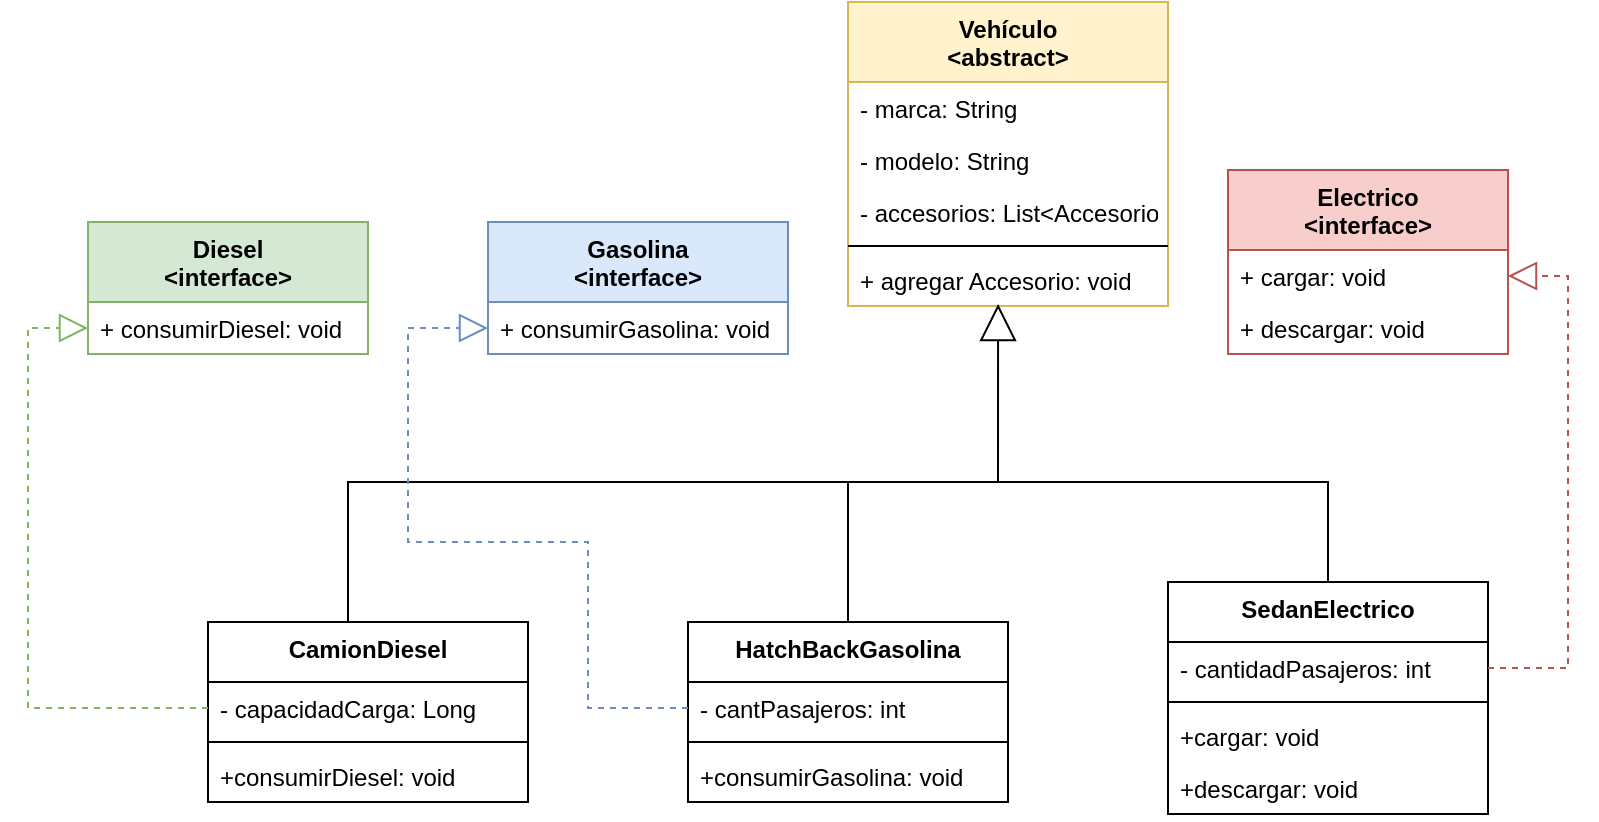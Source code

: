 <mxfile version="20.2.0" type="github" pages="2">
  <diagram id="d23Dx-C2FTD8h_EyyC4G" name="Vehiculo">
    <mxGraphModel dx="1039" dy="585" grid="1" gridSize="10" guides="1" tooltips="1" connect="1" arrows="1" fold="1" page="1" pageScale="1" pageWidth="827" pageHeight="1169" math="0" shadow="0">
      <root>
        <mxCell id="0" />
        <mxCell id="1" parent="0" />
        <mxCell id="71of6UdqbP5UMN-BrldN-1" value="Vehículo&#xa;&lt;abstract&gt;" style="swimlane;fontStyle=1;align=center;verticalAlign=top;childLayout=stackLayout;horizontal=1;startSize=40;horizontalStack=0;resizeParent=1;resizeParentMax=0;resizeLast=0;collapsible=1;marginBottom=0;fillColor=#fff2cc;strokeColor=#d6b656;" vertex="1" parent="1">
          <mxGeometry x="430" y="110" width="160" height="152" as="geometry" />
        </mxCell>
        <mxCell id="71of6UdqbP5UMN-BrldN-2" value="- marca: String" style="text;strokeColor=none;fillColor=none;align=left;verticalAlign=top;spacingLeft=4;spacingRight=4;overflow=hidden;rotatable=0;points=[[0,0.5],[1,0.5]];portConstraint=eastwest;" vertex="1" parent="71of6UdqbP5UMN-BrldN-1">
          <mxGeometry y="40" width="160" height="26" as="geometry" />
        </mxCell>
        <mxCell id="ispe-DcYC7WpE8AS_uK4-1" value="- modelo: String" style="text;strokeColor=none;fillColor=none;align=left;verticalAlign=top;spacingLeft=4;spacingRight=4;overflow=hidden;rotatable=0;points=[[0,0.5],[1,0.5]];portConstraint=eastwest;" vertex="1" parent="71of6UdqbP5UMN-BrldN-1">
          <mxGeometry y="66" width="160" height="26" as="geometry" />
        </mxCell>
        <mxCell id="ispe-DcYC7WpE8AS_uK4-2" value="- accesorios: List&lt;Accesorio&gt;" style="text;strokeColor=none;fillColor=none;align=left;verticalAlign=top;spacingLeft=4;spacingRight=4;overflow=hidden;rotatable=0;points=[[0,0.5],[1,0.5]];portConstraint=eastwest;" vertex="1" parent="71of6UdqbP5UMN-BrldN-1">
          <mxGeometry y="92" width="160" height="26" as="geometry" />
        </mxCell>
        <mxCell id="71of6UdqbP5UMN-BrldN-3" value="" style="line;strokeWidth=1;fillColor=none;align=left;verticalAlign=middle;spacingTop=-1;spacingLeft=3;spacingRight=3;rotatable=0;labelPosition=right;points=[];portConstraint=eastwest;" vertex="1" parent="71of6UdqbP5UMN-BrldN-1">
          <mxGeometry y="118" width="160" height="8" as="geometry" />
        </mxCell>
        <mxCell id="71of6UdqbP5UMN-BrldN-4" value="+ agregar Accesorio: void" style="text;strokeColor=none;fillColor=none;align=left;verticalAlign=top;spacingLeft=4;spacingRight=4;overflow=hidden;rotatable=0;points=[[0,0.5],[1,0.5]];portConstraint=eastwest;" vertex="1" parent="71of6UdqbP5UMN-BrldN-1">
          <mxGeometry y="126" width="160" height="26" as="geometry" />
        </mxCell>
        <mxCell id="ispe-DcYC7WpE8AS_uK4-8" value="Diesel&#xa;&lt;interface&gt;" style="swimlane;fontStyle=1;childLayout=stackLayout;horizontal=1;startSize=40;fillColor=#d5e8d4;horizontalStack=0;resizeParent=1;resizeParentMax=0;resizeLast=0;collapsible=1;marginBottom=0;strokeColor=#82b366;" vertex="1" parent="1">
          <mxGeometry x="50" y="220" width="140" height="66" as="geometry" />
        </mxCell>
        <mxCell id="ispe-DcYC7WpE8AS_uK4-9" value="+ consumirDiesel: void" style="text;strokeColor=none;fillColor=none;align=left;verticalAlign=top;spacingLeft=4;spacingRight=4;overflow=hidden;rotatable=0;points=[[0,0.5],[1,0.5]];portConstraint=eastwest;" vertex="1" parent="ispe-DcYC7WpE8AS_uK4-8">
          <mxGeometry y="40" width="140" height="26" as="geometry" />
        </mxCell>
        <mxCell id="ispe-DcYC7WpE8AS_uK4-12" value="Gasolina&#xa;&lt;interface&gt;" style="swimlane;fontStyle=1;childLayout=stackLayout;horizontal=1;startSize=40;fillColor=#dae8fc;horizontalStack=0;resizeParent=1;resizeParentMax=0;resizeLast=0;collapsible=1;marginBottom=0;strokeColor=#6c8ebf;" vertex="1" parent="1">
          <mxGeometry x="250" y="220" width="150" height="66" as="geometry" />
        </mxCell>
        <mxCell id="ispe-DcYC7WpE8AS_uK4-13" value="+ consumirGasolina: void" style="text;strokeColor=none;fillColor=none;align=left;verticalAlign=top;spacingLeft=4;spacingRight=4;overflow=hidden;rotatable=0;points=[[0,0.5],[1,0.5]];portConstraint=eastwest;" vertex="1" parent="ispe-DcYC7WpE8AS_uK4-12">
          <mxGeometry y="40" width="150" height="26" as="geometry" />
        </mxCell>
        <mxCell id="ispe-DcYC7WpE8AS_uK4-14" value="Electrico&#xa;&lt;interface&gt;" style="swimlane;fontStyle=1;childLayout=stackLayout;horizontal=1;startSize=40;fillColor=#f8cecc;horizontalStack=0;resizeParent=1;resizeParentMax=0;resizeLast=0;collapsible=1;marginBottom=0;strokeColor=#b85450;" vertex="1" parent="1">
          <mxGeometry x="620" y="194" width="140" height="92" as="geometry" />
        </mxCell>
        <mxCell id="ispe-DcYC7WpE8AS_uK4-15" value="+ cargar: void" style="text;strokeColor=none;fillColor=none;align=left;verticalAlign=top;spacingLeft=4;spacingRight=4;overflow=hidden;rotatable=0;points=[[0,0.5],[1,0.5]];portConstraint=eastwest;" vertex="1" parent="ispe-DcYC7WpE8AS_uK4-14">
          <mxGeometry y="40" width="140" height="26" as="geometry" />
        </mxCell>
        <mxCell id="ispe-DcYC7WpE8AS_uK4-16" value="+ descargar: void" style="text;strokeColor=none;fillColor=none;align=left;verticalAlign=top;spacingLeft=4;spacingRight=4;overflow=hidden;rotatable=0;points=[[0,0.5],[1,0.5]];portConstraint=eastwest;" vertex="1" parent="ispe-DcYC7WpE8AS_uK4-14">
          <mxGeometry y="66" width="140" height="26" as="geometry" />
        </mxCell>
        <mxCell id="ispe-DcYC7WpE8AS_uK4-17" value="CamionDiesel" style="swimlane;fontStyle=1;align=center;verticalAlign=top;childLayout=stackLayout;horizontal=1;startSize=30;horizontalStack=0;resizeParent=1;resizeParentMax=0;resizeLast=0;collapsible=1;marginBottom=0;" vertex="1" parent="1">
          <mxGeometry x="110" y="420" width="160" height="90" as="geometry" />
        </mxCell>
        <mxCell id="ispe-DcYC7WpE8AS_uK4-32" value="" style="endArrow=block;endSize=16;endFill=0;html=1;rounded=0;entryX=0.469;entryY=0.962;entryDx=0;entryDy=0;entryPerimeter=0;" edge="1" parent="ispe-DcYC7WpE8AS_uK4-17" target="71of6UdqbP5UMN-BrldN-4">
          <mxGeometry x="-0.008" y="30" width="160" relative="1" as="geometry">
            <mxPoint x="70" as="sourcePoint" />
            <mxPoint x="380" y="-110" as="targetPoint" />
            <Array as="points">
              <mxPoint x="70" y="-70" />
              <mxPoint x="395" y="-70" />
            </Array>
            <mxPoint as="offset" />
          </mxGeometry>
        </mxCell>
        <mxCell id="ispe-DcYC7WpE8AS_uK4-18" value="- capacidadCarga: Long" style="text;strokeColor=none;fillColor=none;align=left;verticalAlign=top;spacingLeft=4;spacingRight=4;overflow=hidden;rotatable=0;points=[[0,0.5],[1,0.5]];portConstraint=eastwest;" vertex="1" parent="ispe-DcYC7WpE8AS_uK4-17">
          <mxGeometry y="30" width="160" height="26" as="geometry" />
        </mxCell>
        <mxCell id="ispe-DcYC7WpE8AS_uK4-21" value="" style="line;strokeWidth=1;fillColor=none;align=left;verticalAlign=middle;spacingTop=-1;spacingLeft=3;spacingRight=3;rotatable=0;labelPosition=right;points=[];portConstraint=eastwest;" vertex="1" parent="ispe-DcYC7WpE8AS_uK4-17">
          <mxGeometry y="56" width="160" height="8" as="geometry" />
        </mxCell>
        <mxCell id="ispe-DcYC7WpE8AS_uK4-22" value="+consumirDiesel: void" style="text;strokeColor=none;fillColor=none;align=left;verticalAlign=top;spacingLeft=4;spacingRight=4;overflow=hidden;rotatable=0;points=[[0,0.5],[1,0.5]];portConstraint=eastwest;" vertex="1" parent="ispe-DcYC7WpE8AS_uK4-17">
          <mxGeometry y="64" width="160" height="26" as="geometry" />
        </mxCell>
        <mxCell id="ispe-DcYC7WpE8AS_uK4-36" style="edgeStyle=orthogonalEdgeStyle;rounded=0;orthogonalLoop=1;jettySize=auto;html=1;exitX=0.5;exitY=0;exitDx=0;exitDy=0;endArrow=none;endFill=0;" edge="1" parent="1" source="ispe-DcYC7WpE8AS_uK4-23">
          <mxGeometry relative="1" as="geometry">
            <mxPoint x="430" y="350" as="targetPoint" />
          </mxGeometry>
        </mxCell>
        <mxCell id="ispe-DcYC7WpE8AS_uK4-23" value="HatchBackGasolina" style="swimlane;fontStyle=1;align=center;verticalAlign=top;childLayout=stackLayout;horizontal=1;startSize=30;horizontalStack=0;resizeParent=1;resizeParentMax=0;resizeLast=0;collapsible=1;marginBottom=0;" vertex="1" parent="1">
          <mxGeometry x="350" y="420" width="160" height="90" as="geometry" />
        </mxCell>
        <mxCell id="ispe-DcYC7WpE8AS_uK4-24" value="- cantPasajeros: int" style="text;strokeColor=none;fillColor=none;align=left;verticalAlign=top;spacingLeft=4;spacingRight=4;overflow=hidden;rotatable=0;points=[[0,0.5],[1,0.5]];portConstraint=eastwest;" vertex="1" parent="ispe-DcYC7WpE8AS_uK4-23">
          <mxGeometry y="30" width="160" height="26" as="geometry" />
        </mxCell>
        <mxCell id="ispe-DcYC7WpE8AS_uK4-25" value="" style="line;strokeWidth=1;fillColor=none;align=left;verticalAlign=middle;spacingTop=-1;spacingLeft=3;spacingRight=3;rotatable=0;labelPosition=right;points=[];portConstraint=eastwest;" vertex="1" parent="ispe-DcYC7WpE8AS_uK4-23">
          <mxGeometry y="56" width="160" height="8" as="geometry" />
        </mxCell>
        <mxCell id="ispe-DcYC7WpE8AS_uK4-26" value="+consumirGasolina: void" style="text;strokeColor=none;fillColor=none;align=left;verticalAlign=top;spacingLeft=4;spacingRight=4;overflow=hidden;rotatable=0;points=[[0,0.5],[1,0.5]];portConstraint=eastwest;" vertex="1" parent="ispe-DcYC7WpE8AS_uK4-23">
          <mxGeometry y="64" width="160" height="26" as="geometry" />
        </mxCell>
        <mxCell id="ispe-DcYC7WpE8AS_uK4-37" style="edgeStyle=orthogonalEdgeStyle;rounded=0;orthogonalLoop=1;jettySize=auto;html=1;endArrow=none;endFill=0;" edge="1" parent="1" source="ispe-DcYC7WpE8AS_uK4-27">
          <mxGeometry relative="1" as="geometry">
            <mxPoint x="420" y="350" as="targetPoint" />
            <Array as="points">
              <mxPoint x="670" y="350" />
            </Array>
          </mxGeometry>
        </mxCell>
        <mxCell id="ispe-DcYC7WpE8AS_uK4-27" value="SedanElectrico" style="swimlane;fontStyle=1;align=center;verticalAlign=top;childLayout=stackLayout;horizontal=1;startSize=30;horizontalStack=0;resizeParent=1;resizeParentMax=0;resizeLast=0;collapsible=1;marginBottom=0;" vertex="1" parent="1">
          <mxGeometry x="590" y="400" width="160" height="116" as="geometry" />
        </mxCell>
        <mxCell id="ispe-DcYC7WpE8AS_uK4-28" value="- cantidadPasajeros: int" style="text;strokeColor=none;fillColor=none;align=left;verticalAlign=top;spacingLeft=4;spacingRight=4;overflow=hidden;rotatable=0;points=[[0,0.5],[1,0.5]];portConstraint=eastwest;" vertex="1" parent="ispe-DcYC7WpE8AS_uK4-27">
          <mxGeometry y="30" width="160" height="26" as="geometry" />
        </mxCell>
        <mxCell id="ispe-DcYC7WpE8AS_uK4-29" value="" style="line;strokeWidth=1;fillColor=none;align=left;verticalAlign=middle;spacingTop=-1;spacingLeft=3;spacingRight=3;rotatable=0;labelPosition=right;points=[];portConstraint=eastwest;" vertex="1" parent="ispe-DcYC7WpE8AS_uK4-27">
          <mxGeometry y="56" width="160" height="8" as="geometry" />
        </mxCell>
        <mxCell id="ispe-DcYC7WpE8AS_uK4-30" value="+cargar: void" style="text;strokeColor=none;fillColor=none;align=left;verticalAlign=top;spacingLeft=4;spacingRight=4;overflow=hidden;rotatable=0;points=[[0,0.5],[1,0.5]];portConstraint=eastwest;" vertex="1" parent="ispe-DcYC7WpE8AS_uK4-27">
          <mxGeometry y="64" width="160" height="26" as="geometry" />
        </mxCell>
        <mxCell id="ispe-DcYC7WpE8AS_uK4-31" value="+descargar: void" style="text;strokeColor=none;fillColor=none;align=left;verticalAlign=top;spacingLeft=4;spacingRight=4;overflow=hidden;rotatable=0;points=[[0,0.5],[1,0.5]];portConstraint=eastwest;" vertex="1" parent="ispe-DcYC7WpE8AS_uK4-27">
          <mxGeometry y="90" width="160" height="26" as="geometry" />
        </mxCell>
        <mxCell id="ispe-DcYC7WpE8AS_uK4-38" value="" style="endArrow=block;dashed=1;endFill=0;endSize=12;html=1;rounded=0;exitX=0;exitY=0.5;exitDx=0;exitDy=0;entryX=0;entryY=0.5;entryDx=0;entryDy=0;fillColor=#d5e8d4;strokeColor=#82b366;" edge="1" parent="1" source="ispe-DcYC7WpE8AS_uK4-18" target="ispe-DcYC7WpE8AS_uK4-9">
          <mxGeometry width="160" relative="1" as="geometry">
            <mxPoint x="-90" y="410" as="sourcePoint" />
            <mxPoint x="70" y="410" as="targetPoint" />
            <Array as="points">
              <mxPoint x="20" y="463" />
              <mxPoint x="20" y="273" />
            </Array>
          </mxGeometry>
        </mxCell>
        <mxCell id="ispe-DcYC7WpE8AS_uK4-39" value="" style="endArrow=block;dashed=1;endFill=0;endSize=12;html=1;rounded=0;exitX=0;exitY=0.5;exitDx=0;exitDy=0;entryX=0;entryY=0.5;entryDx=0;entryDy=0;fillColor=#dae8fc;strokeColor=#6c8ebf;" edge="1" parent="1" source="ispe-DcYC7WpE8AS_uK4-24" target="ispe-DcYC7WpE8AS_uK4-13">
          <mxGeometry width="160" relative="1" as="geometry">
            <mxPoint x="320" y="310" as="sourcePoint" />
            <mxPoint x="480" y="310" as="targetPoint" />
            <Array as="points">
              <mxPoint x="300" y="463" />
              <mxPoint x="300" y="380" />
              <mxPoint x="210" y="380" />
              <mxPoint x="210" y="273" />
            </Array>
          </mxGeometry>
        </mxCell>
        <mxCell id="ispe-DcYC7WpE8AS_uK4-40" value="" style="endArrow=block;dashed=1;endFill=0;endSize=12;html=1;rounded=0;exitX=1;exitY=0.5;exitDx=0;exitDy=0;entryX=1;entryY=0.5;entryDx=0;entryDy=0;fillColor=#f8cecc;strokeColor=#b85450;" edge="1" parent="1" source="ispe-DcYC7WpE8AS_uK4-28" target="ispe-DcYC7WpE8AS_uK4-15">
          <mxGeometry width="160" relative="1" as="geometry">
            <mxPoint x="620" y="310" as="sourcePoint" />
            <mxPoint x="780" y="310" as="targetPoint" />
            <Array as="points">
              <mxPoint x="790" y="443" />
              <mxPoint x="790" y="247" />
            </Array>
          </mxGeometry>
        </mxCell>
      </root>
    </mxGraphModel>
  </diagram>
  <diagram id="hu56vtxLZMO8rHx3dq8t" name="Accesorio">
    <mxGraphModel dx="1039" dy="585" grid="1" gridSize="10" guides="1" tooltips="1" connect="1" arrows="1" fold="1" page="1" pageScale="1" pageWidth="827" pageHeight="1169" math="0" shadow="0">
      <root>
        <mxCell id="0" />
        <mxCell id="1" parent="0" />
        <mxCell id="H9Oc-red9WRKnEFzgF1t-1" value="Accesorio&#xa;&lt;abstract&gt;" style="swimlane;fontStyle=1;align=center;verticalAlign=top;childLayout=stackLayout;horizontal=1;startSize=40;horizontalStack=0;resizeParent=1;resizeParentMax=0;resizeLast=0;collapsible=1;marginBottom=0;fillColor=#fff2cc;strokeColor=#d6b656;" vertex="1" parent="1">
          <mxGeometry x="334" y="100" width="160" height="126" as="geometry" />
        </mxCell>
        <mxCell id="H9Oc-red9WRKnEFzgF1t-2" value="- nombre: String" style="text;strokeColor=none;fillColor=none;align=left;verticalAlign=top;spacingLeft=4;spacingRight=4;overflow=hidden;rotatable=0;points=[[0,0.5],[1,0.5]];portConstraint=eastwest;" vertex="1" parent="H9Oc-red9WRKnEFzgF1t-1">
          <mxGeometry y="40" width="160" height="26" as="geometry" />
        </mxCell>
        <mxCell id="H9Oc-red9WRKnEFzgF1t-3" value="- descripcion: String" style="text;strokeColor=none;fillColor=none;align=left;verticalAlign=top;spacingLeft=4;spacingRight=4;overflow=hidden;rotatable=0;points=[[0,0.5],[1,0.5]];portConstraint=eastwest;" vertex="1" parent="H9Oc-red9WRKnEFzgF1t-1">
          <mxGeometry y="66" width="160" height="26" as="geometry" />
        </mxCell>
        <mxCell id="H9Oc-red9WRKnEFzgF1t-4" value="- precio: double" style="text;strokeColor=none;fillColor=none;align=left;verticalAlign=top;spacingLeft=4;spacingRight=4;overflow=hidden;rotatable=0;points=[[0,0.5],[1,0.5]];portConstraint=eastwest;" vertex="1" parent="H9Oc-red9WRKnEFzgF1t-1">
          <mxGeometry y="92" width="160" height="26" as="geometry" />
        </mxCell>
        <mxCell id="H9Oc-red9WRKnEFzgF1t-5" value="" style="line;strokeWidth=1;fillColor=none;align=left;verticalAlign=middle;spacingTop=-1;spacingLeft=3;spacingRight=3;rotatable=0;labelPosition=right;points=[];portConstraint=eastwest;" vertex="1" parent="H9Oc-red9WRKnEFzgF1t-1">
          <mxGeometry y="118" width="160" height="8" as="geometry" />
        </mxCell>
        <mxCell id="Hy6zSAbgarhFSi3y0nna-1" value="Neblinera" style="swimlane;fontStyle=1;align=center;verticalAlign=top;childLayout=stackLayout;horizontal=1;startSize=30;horizontalStack=0;resizeParent=1;resizeParentMax=0;resizeLast=0;collapsible=1;marginBottom=0;" vertex="1" parent="1">
          <mxGeometry x="60" y="376" width="160" height="64" as="geometry" />
        </mxCell>
        <mxCell id="Hy6zSAbgarhFSi3y0nna-2" value="" style="endArrow=block;endSize=16;endFill=0;html=1;rounded=0;entryX=0.5;entryY=1;entryDx=0;entryDy=0;" edge="1" parent="Hy6zSAbgarhFSi3y0nna-1" target="H9Oc-red9WRKnEFzgF1t-1">
          <mxGeometry x="-0.008" y="30" width="160" relative="1" as="geometry">
            <mxPoint x="70" as="sourcePoint" />
            <mxPoint x="380" y="-110" as="targetPoint" />
            <Array as="points">
              <mxPoint x="70" y="-70" />
              <mxPoint x="354" y="-70" />
            </Array>
            <mxPoint as="offset" />
          </mxGeometry>
        </mxCell>
        <mxCell id="Hy6zSAbgarhFSi3y0nna-4" value="" style="line;strokeWidth=1;fillColor=none;align=left;verticalAlign=middle;spacingTop=-1;spacingLeft=3;spacingRight=3;rotatable=0;labelPosition=right;points=[];portConstraint=eastwest;" vertex="1" parent="Hy6zSAbgarhFSi3y0nna-1">
          <mxGeometry y="30" width="160" height="8" as="geometry" />
        </mxCell>
        <mxCell id="Hy6zSAbgarhFSi3y0nna-5" value="+iluminar: void" style="text;strokeColor=none;fillColor=none;align=left;verticalAlign=top;spacingLeft=4;spacingRight=4;overflow=hidden;rotatable=0;points=[[0,0.5],[1,0.5]];portConstraint=eastwest;" vertex="1" parent="Hy6zSAbgarhFSi3y0nna-1">
          <mxGeometry y="38" width="160" height="26" as="geometry" />
        </mxCell>
        <mxCell id="W1WNj79zMTfrQLlWt8lY-10" style="edgeStyle=orthogonalEdgeStyle;rounded=0;orthogonalLoop=1;jettySize=auto;html=1;endArrow=none;endFill=0;" edge="1" parent="1" source="W1WNj79zMTfrQLlWt8lY-1">
          <mxGeometry relative="1" as="geometry">
            <mxPoint x="414" y="300" as="targetPoint" />
          </mxGeometry>
        </mxCell>
        <mxCell id="W1WNj79zMTfrQLlWt8lY-1" value="Sensor" style="swimlane;fontStyle=1;align=center;verticalAlign=top;childLayout=stackLayout;horizontal=1;startSize=30;horizontalStack=0;resizeParent=1;resizeParentMax=0;resizeLast=0;collapsible=1;marginBottom=0;" vertex="1" parent="1">
          <mxGeometry x="334" y="350" width="160" height="90" as="geometry" />
        </mxCell>
        <mxCell id="W1WNj79zMTfrQLlWt8lY-3" value="- alcance: double" style="text;strokeColor=none;fillColor=none;align=left;verticalAlign=top;spacingLeft=4;spacingRight=4;overflow=hidden;rotatable=0;points=[[0,0.5],[1,0.5]];portConstraint=eastwest;" vertex="1" parent="W1WNj79zMTfrQLlWt8lY-1">
          <mxGeometry y="30" width="160" height="26" as="geometry" />
        </mxCell>
        <mxCell id="W1WNj79zMTfrQLlWt8lY-4" value="" style="line;strokeWidth=1;fillColor=none;align=left;verticalAlign=middle;spacingTop=-1;spacingLeft=3;spacingRight=3;rotatable=0;labelPosition=right;points=[];portConstraint=eastwest;" vertex="1" parent="W1WNj79zMTfrQLlWt8lY-1">
          <mxGeometry y="56" width="160" height="8" as="geometry" />
        </mxCell>
        <mxCell id="W1WNj79zMTfrQLlWt8lY-5" value="+detectarDistancia: int" style="text;strokeColor=none;fillColor=none;align=left;verticalAlign=top;spacingLeft=4;spacingRight=4;overflow=hidden;rotatable=0;points=[[0,0.5],[1,0.5]];portConstraint=eastwest;" vertex="1" parent="W1WNj79zMTfrQLlWt8lY-1">
          <mxGeometry y="64" width="160" height="26" as="geometry" />
        </mxCell>
        <mxCell id="W1WNj79zMTfrQLlWt8lY-18" style="edgeStyle=orthogonalEdgeStyle;rounded=0;orthogonalLoop=1;jettySize=auto;html=1;endArrow=none;endFill=0;" edge="1" parent="1" source="W1WNj79zMTfrQLlWt8lY-6">
          <mxGeometry relative="1" as="geometry">
            <mxPoint x="370" y="305" as="targetPoint" />
            <Array as="points">
              <mxPoint x="640" y="305" />
              <mxPoint x="400" y="305" />
            </Array>
          </mxGeometry>
        </mxCell>
        <mxCell id="W1WNj79zMTfrQLlWt8lY-6" value="Tapiceria" style="swimlane;fontStyle=1;align=center;verticalAlign=top;childLayout=stackLayout;horizontal=1;startSize=30;horizontalStack=0;resizeParent=1;resizeParentMax=0;resizeLast=0;collapsible=1;marginBottom=0;" vertex="1" parent="1">
          <mxGeometry x="600" y="380" width="160" height="64" as="geometry" />
        </mxCell>
        <mxCell id="W1WNj79zMTfrQLlWt8lY-7" value="- tipo: String" style="text;strokeColor=none;fillColor=none;align=left;verticalAlign=top;spacingLeft=4;spacingRight=4;overflow=hidden;rotatable=0;points=[[0,0.5],[1,0.5]];portConstraint=eastwest;" vertex="1" parent="W1WNj79zMTfrQLlWt8lY-6">
          <mxGeometry y="30" width="160" height="26" as="geometry" />
        </mxCell>
        <mxCell id="W1WNj79zMTfrQLlWt8lY-8" value="" style="line;strokeWidth=1;fillColor=none;align=left;verticalAlign=middle;spacingTop=-1;spacingLeft=3;spacingRight=3;rotatable=0;labelPosition=right;points=[];portConstraint=eastwest;" vertex="1" parent="W1WNj79zMTfrQLlWt8lY-6">
          <mxGeometry y="56" width="160" height="8" as="geometry" />
        </mxCell>
      </root>
    </mxGraphModel>
  </diagram>
</mxfile>
